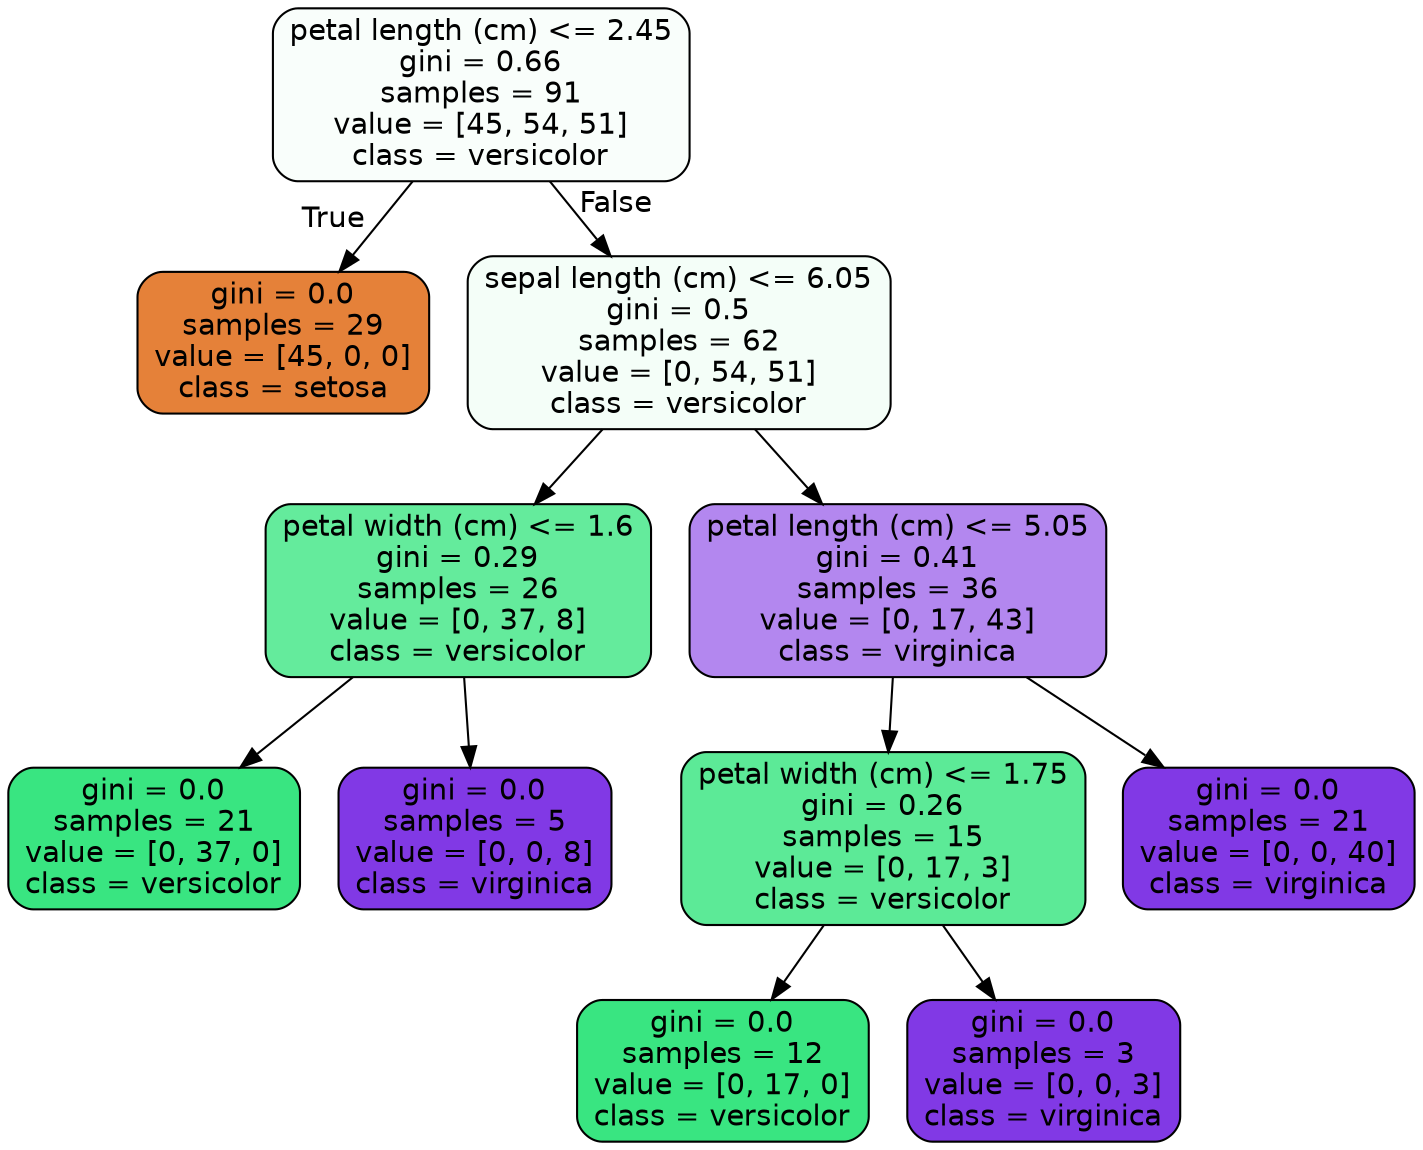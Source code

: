 digraph Tree {
node [shape=box, style="filled, rounded", color="black", fontname=helvetica] ;
edge [fontname=helvetica] ;
0 [label="petal length (cm) <= 2.45\ngini = 0.66\nsamples = 91\nvalue = [45, 54, 51]\nclass = versicolor", fillcolor="#f9fefb"] ;
1 [label="gini = 0.0\nsamples = 29\nvalue = [45, 0, 0]\nclass = setosa", fillcolor="#e58139"] ;
0 -> 1 [labeldistance=2.5, labelangle=45, headlabel="True"] ;
2 [label="sepal length (cm) <= 6.05\ngini = 0.5\nsamples = 62\nvalue = [0, 54, 51]\nclass = versicolor", fillcolor="#f4fef8"] ;
0 -> 2 [labeldistance=2.5, labelangle=-45, headlabel="False"] ;
3 [label="petal width (cm) <= 1.6\ngini = 0.29\nsamples = 26\nvalue = [0, 37, 8]\nclass = versicolor", fillcolor="#64eb9c"] ;
2 -> 3 ;
4 [label="gini = 0.0\nsamples = 21\nvalue = [0, 37, 0]\nclass = versicolor", fillcolor="#39e581"] ;
3 -> 4 ;
5 [label="gini = 0.0\nsamples = 5\nvalue = [0, 0, 8]\nclass = virginica", fillcolor="#8139e5"] ;
3 -> 5 ;
6 [label="petal length (cm) <= 5.05\ngini = 0.41\nsamples = 36\nvalue = [0, 17, 43]\nclass = virginica", fillcolor="#b387ef"] ;
2 -> 6 ;
7 [label="petal width (cm) <= 1.75\ngini = 0.26\nsamples = 15\nvalue = [0, 17, 3]\nclass = versicolor", fillcolor="#5cea97"] ;
6 -> 7 ;
8 [label="gini = 0.0\nsamples = 12\nvalue = [0, 17, 0]\nclass = versicolor", fillcolor="#39e581"] ;
7 -> 8 ;
9 [label="gini = 0.0\nsamples = 3\nvalue = [0, 0, 3]\nclass = virginica", fillcolor="#8139e5"] ;
7 -> 9 ;
10 [label="gini = 0.0\nsamples = 21\nvalue = [0, 0, 40]\nclass = virginica", fillcolor="#8139e5"] ;
6 -> 10 ;
}